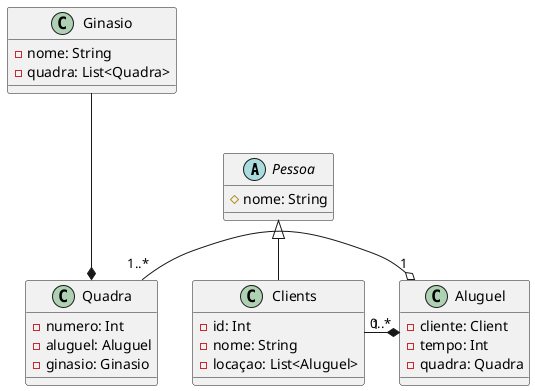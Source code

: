 @startuml ginasio
abstract class Pessoa {
  # nome: String
}

Pessoa <|-- Clients

class Clients {
  - id: Int
  - nome: String
  - locaçao: List<Aluguel>
}

Clients "1" -r--* "0..*" Aluguel

class Aluguel {
  - cliente: Client
  - tempo: Int
  - quadra: Quadra
}

Aluguel "1" o-l--- "1..*" Quadra

class Quadra {
  - numero: Int
  - aluguel: Aluguel
  - ginasio: Ginasio
}

Quadra *-u-- Ginasio

class Ginasio {
  - nome: String
  - quadra: List<Quadra>
}
@enduml